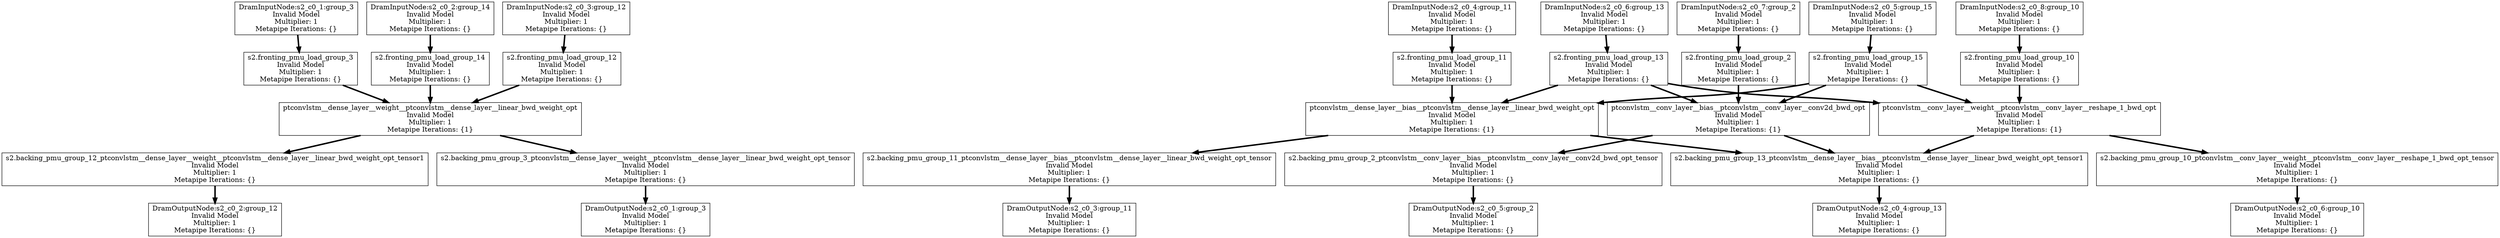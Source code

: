 digraph {
	node [shape=box]
	"0" [label= "ptconvlstm__dense_layer__weight__ptconvlstm__dense_layer__linear_bwd_weight_opt&#xA;Invalid Model&#xA;Multiplier: 1&#xA;Metapipe Iterations: {1}", tooltip= "ptconvlstm__dense_layer__weight__ptconvlstm__dense_layer__linear_bwd_weight_opt&#xA;Invalid Model&#xA;Multiplier: 1&#xA;Metapipe Iterations: {1}"];
	 "10"->"0" [color=black, penwidth=3 , tooltip="ExecGroup/vector"];
	 "11"->"0" [color=black, penwidth=3 , tooltip="ExecGroup/vector"];
	 "12"->"0" [color=black, penwidth=3 , tooltip="ExecGroup/vector"];
	"1" [label= "s2.backing_pmu_group_12_ptconvlstm__dense_layer__weight__ptconvlstm__dense_layer__linear_bwd_weight_opt_tensor1&#xA;Invalid Model&#xA;Multiplier: 1&#xA;Metapipe Iterations: {}", tooltip= "s2.backing_pmu_group_12_ptconvlstm__dense_layer__weight__ptconvlstm__dense_layer__linear_bwd_weight_opt_tensor1&#xA;Invalid Model&#xA;Multiplier: 1&#xA;Metapipe Iterations: {}"];
	 "0"->"1" [color=black, penwidth=3 , tooltip="ExecGroup/vector Iters: {1}"];
	"2" [label= "s2.backing_pmu_group_3_ptconvlstm__dense_layer__weight__ptconvlstm__dense_layer__linear_bwd_weight_opt_tensor&#xA;Invalid Model&#xA;Multiplier: 1&#xA;Metapipe Iterations: {}", tooltip= "s2.backing_pmu_group_3_ptconvlstm__dense_layer__weight__ptconvlstm__dense_layer__linear_bwd_weight_opt_tensor&#xA;Invalid Model&#xA;Multiplier: 1&#xA;Metapipe Iterations: {}"];
	 "0"->"2" [color=black, penwidth=3 , tooltip="ExecGroup/vector Iters: {1}"];
	"3" [label= "ptconvlstm__dense_layer__bias__ptconvlstm__dense_layer__linear_bwd_weight_opt&#xA;Invalid Model&#xA;Multiplier: 1&#xA;Metapipe Iterations: {1}", tooltip= "ptconvlstm__dense_layer__bias__ptconvlstm__dense_layer__linear_bwd_weight_opt&#xA;Invalid Model&#xA;Multiplier: 1&#xA;Metapipe Iterations: {1}"];
	 "13"->"3" [color=black, penwidth=3 , tooltip="ExecGroup/vector"];
	 "14"->"3" [color=black, penwidth=3 , tooltip="ExecGroup/vector"];
	 "15"->"3" [color=black, penwidth=3 , tooltip="ExecGroup/vector"];
	"4" [label= "s2.backing_pmu_group_13_ptconvlstm__dense_layer__bias__ptconvlstm__dense_layer__linear_bwd_weight_opt_tensor1&#xA;Invalid Model&#xA;Multiplier: 1&#xA;Metapipe Iterations: {}", tooltip= "s2.backing_pmu_group_13_ptconvlstm__dense_layer__bias__ptconvlstm__dense_layer__linear_bwd_weight_opt_tensor1&#xA;Invalid Model&#xA;Multiplier: 1&#xA;Metapipe Iterations: {}"];
	 "3"->"4" [color=black, penwidth=3 , tooltip="ExecGroup/vector Iters: {1}"];
	 "6"->"4" [color=black, penwidth=3 , tooltip="ExecGroup/vector Iters: {1}"];
	 "8"->"4" [color=black, penwidth=3 , tooltip="ExecGroup/vector Iters: {1}"];
	"5" [label= "s2.backing_pmu_group_11_ptconvlstm__dense_layer__bias__ptconvlstm__dense_layer__linear_bwd_weight_opt_tensor&#xA;Invalid Model&#xA;Multiplier: 1&#xA;Metapipe Iterations: {}", tooltip= "s2.backing_pmu_group_11_ptconvlstm__dense_layer__bias__ptconvlstm__dense_layer__linear_bwd_weight_opt_tensor&#xA;Invalid Model&#xA;Multiplier: 1&#xA;Metapipe Iterations: {}"];
	 "3"->"5" [color=black, penwidth=3 , tooltip="ExecGroup/vector Iters: {1}"];
	"6" [label= "ptconvlstm__conv_layer__bias__ptconvlstm__conv_layer__conv2d_bwd_opt&#xA;Invalid Model&#xA;Multiplier: 1&#xA;Metapipe Iterations: {1}", tooltip= "ptconvlstm__conv_layer__bias__ptconvlstm__conv_layer__conv2d_bwd_opt&#xA;Invalid Model&#xA;Multiplier: 1&#xA;Metapipe Iterations: {1}"];
	 "14"->"6" [color=black, penwidth=3 , tooltip="ExecGroup/vector"];
	 "15"->"6" [color=black, penwidth=3 , tooltip="ExecGroup/vector"];
	 "16"->"6" [color=black, penwidth=3 , tooltip="ExecGroup/vector"];
	"7" [label= "s2.backing_pmu_group_2_ptconvlstm__conv_layer__bias__ptconvlstm__conv_layer__conv2d_bwd_opt_tensor&#xA;Invalid Model&#xA;Multiplier: 1&#xA;Metapipe Iterations: {}", tooltip= "s2.backing_pmu_group_2_ptconvlstm__conv_layer__bias__ptconvlstm__conv_layer__conv2d_bwd_opt_tensor&#xA;Invalid Model&#xA;Multiplier: 1&#xA;Metapipe Iterations: {}"];
	 "6"->"7" [color=black, penwidth=3 , tooltip="ExecGroup/vector Iters: {1}"];
	"8" [label= "ptconvlstm__conv_layer__weight__ptconvlstm__conv_layer__reshape_1_bwd_opt&#xA;Invalid Model&#xA;Multiplier: 1&#xA;Metapipe Iterations: {1}", tooltip= "ptconvlstm__conv_layer__weight__ptconvlstm__conv_layer__reshape_1_bwd_opt&#xA;Invalid Model&#xA;Multiplier: 1&#xA;Metapipe Iterations: {1}"];
	 "14"->"8" [color=black, penwidth=3 , tooltip="ExecGroup/vector"];
	 "15"->"8" [color=black, penwidth=3 , tooltip="ExecGroup/vector"];
	 "17"->"8" [color=black, penwidth=3 , tooltip="ExecGroup/vector"];
	"9" [label= "s2.backing_pmu_group_10_ptconvlstm__conv_layer__weight__ptconvlstm__conv_layer__reshape_1_bwd_opt_tensor&#xA;Invalid Model&#xA;Multiplier: 1&#xA;Metapipe Iterations: {}", tooltip= "s2.backing_pmu_group_10_ptconvlstm__conv_layer__weight__ptconvlstm__conv_layer__reshape_1_bwd_opt_tensor&#xA;Invalid Model&#xA;Multiplier: 1&#xA;Metapipe Iterations: {}"];
	 "8"->"9" [color=black, penwidth=3 , tooltip="ExecGroup/vector Iters: {1}"];
	"10" [label= "s2.fronting_pmu_load_group_3&#xA;Invalid Model&#xA;Multiplier: 1&#xA;Metapipe Iterations: {}", tooltip= "s2.fronting_pmu_load_group_3&#xA;Invalid Model&#xA;Multiplier: 1&#xA;Metapipe Iterations: {}"];
	 "24"->"10" [color=black, penwidth=3 , tooltip="ExecGroup/vector"];
	"11" [label= "s2.fronting_pmu_load_group_14&#xA;Invalid Model&#xA;Multiplier: 1&#xA;Metapipe Iterations: {}", tooltip= "s2.fronting_pmu_load_group_14&#xA;Invalid Model&#xA;Multiplier: 1&#xA;Metapipe Iterations: {}"];
	 "25"->"11" [color=black, penwidth=3 , tooltip="ExecGroup/vector"];
	"12" [label= "s2.fronting_pmu_load_group_12&#xA;Invalid Model&#xA;Multiplier: 1&#xA;Metapipe Iterations: {}", tooltip= "s2.fronting_pmu_load_group_12&#xA;Invalid Model&#xA;Multiplier: 1&#xA;Metapipe Iterations: {}"];
	 "26"->"12" [color=black, penwidth=3 , tooltip="ExecGroup/vector"];
	"13" [label= "s2.fronting_pmu_load_group_11&#xA;Invalid Model&#xA;Multiplier: 1&#xA;Metapipe Iterations: {}", tooltip= "s2.fronting_pmu_load_group_11&#xA;Invalid Model&#xA;Multiplier: 1&#xA;Metapipe Iterations: {}"];
	 "27"->"13" [color=black, penwidth=3 , tooltip="ExecGroup/vector"];
	"14" [label= "s2.fronting_pmu_load_group_15&#xA;Invalid Model&#xA;Multiplier: 1&#xA;Metapipe Iterations: {}", tooltip= "s2.fronting_pmu_load_group_15&#xA;Invalid Model&#xA;Multiplier: 1&#xA;Metapipe Iterations: {}"];
	 "28"->"14" [color=black, penwidth=3 , tooltip="ExecGroup/vector"];
	"15" [label= "s2.fronting_pmu_load_group_13&#xA;Invalid Model&#xA;Multiplier: 1&#xA;Metapipe Iterations: {}", tooltip= "s2.fronting_pmu_load_group_13&#xA;Invalid Model&#xA;Multiplier: 1&#xA;Metapipe Iterations: {}"];
	 "29"->"15" [color=black, penwidth=3 , tooltip="ExecGroup/vector"];
	"16" [label= "s2.fronting_pmu_load_group_2&#xA;Invalid Model&#xA;Multiplier: 1&#xA;Metapipe Iterations: {}", tooltip= "s2.fronting_pmu_load_group_2&#xA;Invalid Model&#xA;Multiplier: 1&#xA;Metapipe Iterations: {}"];
	 "30"->"16" [color=black, penwidth=3 , tooltip="ExecGroup/vector"];
	"17" [label= "s2.fronting_pmu_load_group_10&#xA;Invalid Model&#xA;Multiplier: 1&#xA;Metapipe Iterations: {}", tooltip= "s2.fronting_pmu_load_group_10&#xA;Invalid Model&#xA;Multiplier: 1&#xA;Metapipe Iterations: {}"];
	 "31"->"17" [color=black, penwidth=3 , tooltip="ExecGroup/vector"];
	"18" [label= "DramOutputNode:s2_c0_1:group_3&#xA;Invalid Model&#xA;Multiplier: 1&#xA;Metapipe Iterations: {}", tooltip= "DramOutputNode:s2_c0_1:group_3&#xA;Invalid Model&#xA;Multiplier: 1&#xA;Metapipe Iterations: {}"];
	 "2"->"18" [color=black, penwidth=3 , tooltip="ExecGroup/vector"];
	"19" [label= "DramOutputNode:s2_c0_2:group_12&#xA;Invalid Model&#xA;Multiplier: 1&#xA;Metapipe Iterations: {}", tooltip= "DramOutputNode:s2_c0_2:group_12&#xA;Invalid Model&#xA;Multiplier: 1&#xA;Metapipe Iterations: {}"];
	 "1"->"19" [color=black, penwidth=3 , tooltip="ExecGroup/vector"];
	"20" [label= "DramOutputNode:s2_c0_3:group_11&#xA;Invalid Model&#xA;Multiplier: 1&#xA;Metapipe Iterations: {}", tooltip= "DramOutputNode:s2_c0_3:group_11&#xA;Invalid Model&#xA;Multiplier: 1&#xA;Metapipe Iterations: {}"];
	 "5"->"20" [color=black, penwidth=3 , tooltip="ExecGroup/vector"];
	"21" [label= "DramOutputNode:s2_c0_4:group_13&#xA;Invalid Model&#xA;Multiplier: 1&#xA;Metapipe Iterations: {}", tooltip= "DramOutputNode:s2_c0_4:group_13&#xA;Invalid Model&#xA;Multiplier: 1&#xA;Metapipe Iterations: {}"];
	 "4"->"21" [color=black, penwidth=3 , tooltip="ExecGroup/vector"];
	"22" [label= "DramOutputNode:s2_c0_5:group_2&#xA;Invalid Model&#xA;Multiplier: 1&#xA;Metapipe Iterations: {}", tooltip= "DramOutputNode:s2_c0_5:group_2&#xA;Invalid Model&#xA;Multiplier: 1&#xA;Metapipe Iterations: {}"];
	 "7"->"22" [color=black, penwidth=3 , tooltip="ExecGroup/vector"];
	"23" [label= "DramOutputNode:s2_c0_6:group_10&#xA;Invalid Model&#xA;Multiplier: 1&#xA;Metapipe Iterations: {}", tooltip= "DramOutputNode:s2_c0_6:group_10&#xA;Invalid Model&#xA;Multiplier: 1&#xA;Metapipe Iterations: {}"];
	 "9"->"23" [color=black, penwidth=3 , tooltip="ExecGroup/vector"];
	"24" [label= "DramInputNode:s2_c0_1:group_3&#xA;Invalid Model&#xA;Multiplier: 1&#xA;Metapipe Iterations: {}", tooltip= "DramInputNode:s2_c0_1:group_3&#xA;Invalid Model&#xA;Multiplier: 1&#xA;Metapipe Iterations: {}"];
	"25" [label= "DramInputNode:s2_c0_2:group_14&#xA;Invalid Model&#xA;Multiplier: 1&#xA;Metapipe Iterations: {}", tooltip= "DramInputNode:s2_c0_2:group_14&#xA;Invalid Model&#xA;Multiplier: 1&#xA;Metapipe Iterations: {}"];
	"26" [label= "DramInputNode:s2_c0_3:group_12&#xA;Invalid Model&#xA;Multiplier: 1&#xA;Metapipe Iterations: {}", tooltip= "DramInputNode:s2_c0_3:group_12&#xA;Invalid Model&#xA;Multiplier: 1&#xA;Metapipe Iterations: {}"];
	"27" [label= "DramInputNode:s2_c0_4:group_11&#xA;Invalid Model&#xA;Multiplier: 1&#xA;Metapipe Iterations: {}", tooltip= "DramInputNode:s2_c0_4:group_11&#xA;Invalid Model&#xA;Multiplier: 1&#xA;Metapipe Iterations: {}"];
	"28" [label= "DramInputNode:s2_c0_5:group_15&#xA;Invalid Model&#xA;Multiplier: 1&#xA;Metapipe Iterations: {}", tooltip= "DramInputNode:s2_c0_5:group_15&#xA;Invalid Model&#xA;Multiplier: 1&#xA;Metapipe Iterations: {}"];
	"29" [label= "DramInputNode:s2_c0_6:group_13&#xA;Invalid Model&#xA;Multiplier: 1&#xA;Metapipe Iterations: {}", tooltip= "DramInputNode:s2_c0_6:group_13&#xA;Invalid Model&#xA;Multiplier: 1&#xA;Metapipe Iterations: {}"];
	"30" [label= "DramInputNode:s2_c0_7:group_2&#xA;Invalid Model&#xA;Multiplier: 1&#xA;Metapipe Iterations: {}", tooltip= "DramInputNode:s2_c0_7:group_2&#xA;Invalid Model&#xA;Multiplier: 1&#xA;Metapipe Iterations: {}"];
	"31" [label= "DramInputNode:s2_c0_8:group_10&#xA;Invalid Model&#xA;Multiplier: 1&#xA;Metapipe Iterations: {}", tooltip= "DramInputNode:s2_c0_8:group_10&#xA;Invalid Model&#xA;Multiplier: 1&#xA;Metapipe Iterations: {}"];
}
